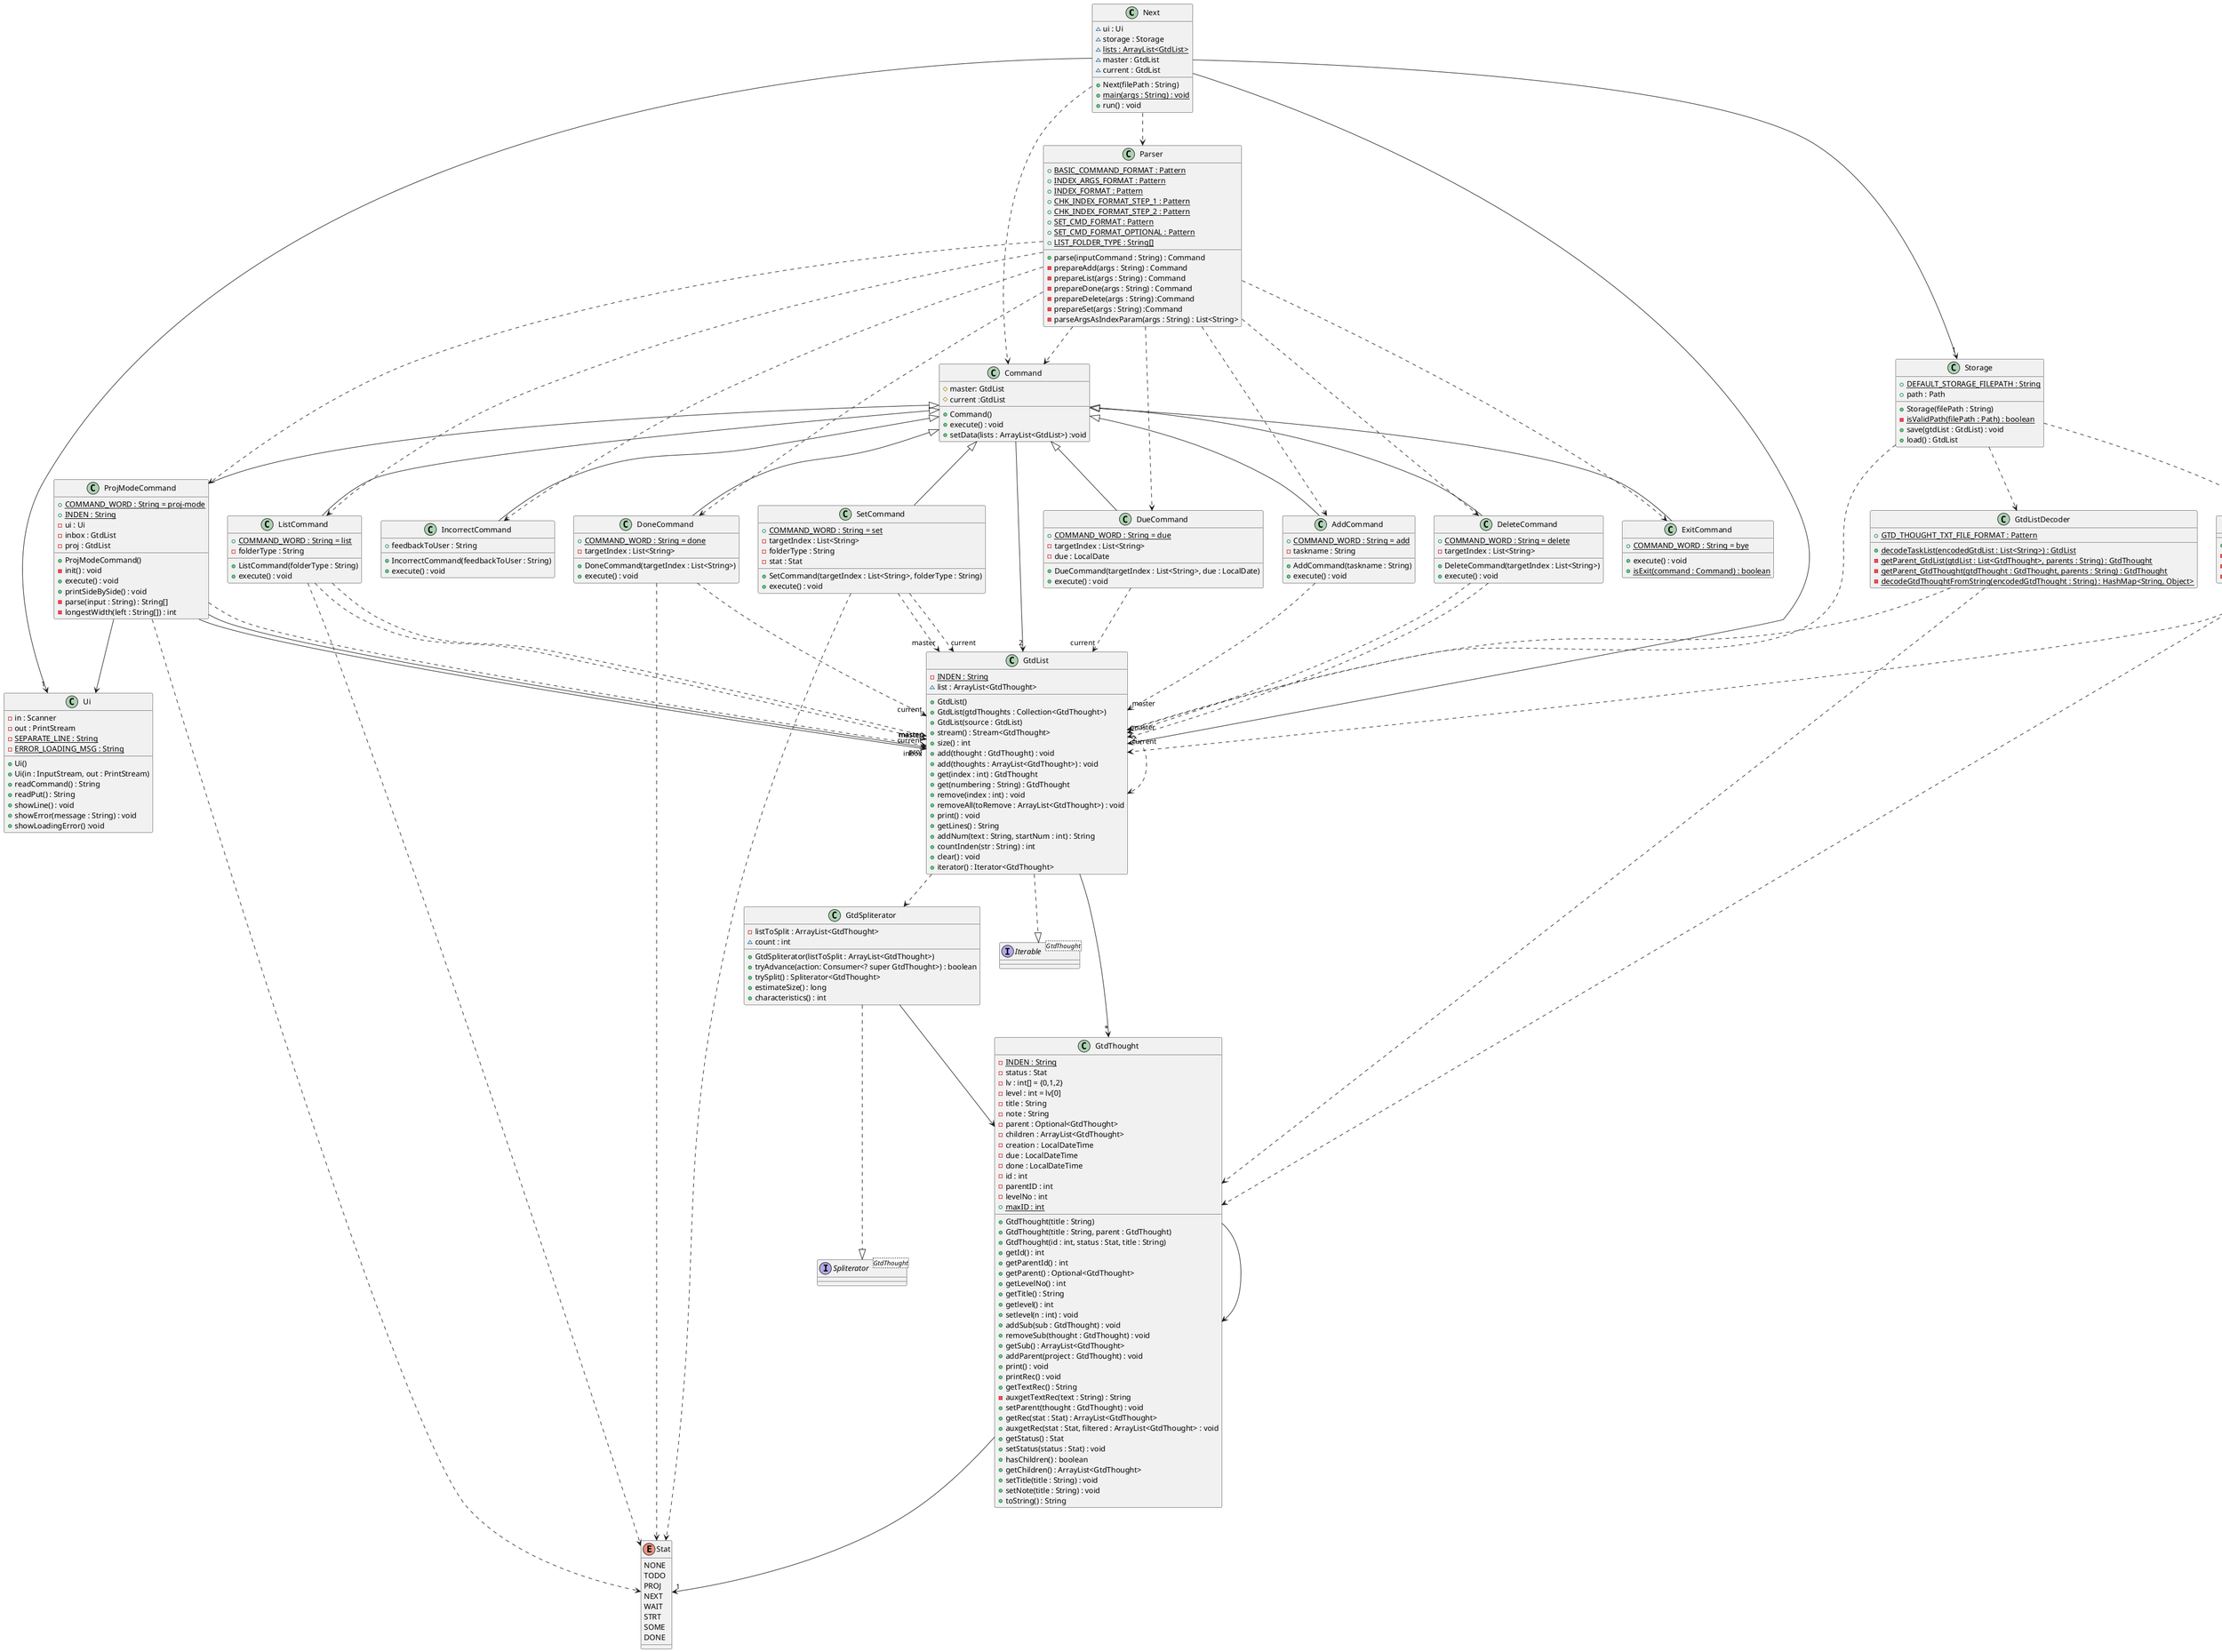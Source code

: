 @startuml

class Next {
    ~ui : Ui
    ~storage : Storage
    ~{static} lists : ArrayList<GtdList>
    ~master : GtdList
    ~current : GtdList

    +Next(filePath : String)
    +{static} main(args : String) : void
    +run() : void
}
class Storage {
    +{static} DEFAULT_STORAGE_FILEPATH : String
    +path : Path

    +Storage(filePath : String)
    -{static} isValidPath(filePath : Path) : boolean
    +save(gtdList : GtdList) : void
    +load() : GtdList
}
class Ui {
    -in : Scanner
    -out : PrintStream
    -{static} SEPARATE_LINE : String
    -{static} ERROR_LOADING_MSG : String

    +Ui()
    +Ui(in : InputStream, out : PrintStream)
    +readCommand() : String
    +readPut() : String
    +showLine() : void
    +showError(message : String) : void
    +showLoadingError() :void
}

class Parser {
    +{static} BASIC_COMMAND_FORMAT : Pattern
    +{static} INDEX_ARGS_FORMAT : Pattern
    +{static} INDEX_FORMAT : Pattern
    +{static} CHK_INDEX_FORMAT_STEP_1 : Pattern
    +{static} CHK_INDEX_FORMAT_STEP_2 : Pattern
    +{static} SET_CMD_FORMAT : Pattern
    +{static} SET_CMD_FORMAT_OPTIONAL : Pattern
    +{static} LIST_FOLDER_TYPE : String[]

    +parse(inputCommand : String) : Command
    -prepareAdd(args : String) : Command
    -prepareList(args : String) : Command
    -prepareDone(args : String) : Command
    -prepareDelete(args : String) :Command
    -prepareSet(args : String) :Command
    -parseArgsAsIndexParam(args : String) : List<String>
}
class Command {
    #master: GtdList
    #current :GtdList

    +Command()
    +execute() : void
    +setData(lists : ArrayList<GtdList>) :void
}
class AddCommand {
    +{static} COMMAND_WORD : String = add
    -taskname : String

    +AddCommand(taskname : String)
    +execute() : void
}
class DeleteCommand {
    +{static} COMMAND_WORD : String = delete
    -targetIndex : List<String>

    +DeleteCommand(targetIndex : List<String>)
    +execute() : void
}
class DoneCommand {
     +{static} COMMAND_WORD : String = done
     -targetIndex : List<String>

     +DoneCommand(targetIndex : List<String>)
     +execute() : void
}
class ExitCommand {
     +{static} COMMAND_WORD : String = bye

     +execute() : void
     +{static} isExit(command : Command) : boolean
}
class IncorrectCommand {
    +feedbackToUser : String

    +IncorrectCommand(feedbackToUser : String)
    +execute() : void
}
class ListCommand {
    +{static} COMMAND_WORD : String = list
    -folderType : String

    +ListCommand(folderType : String)
    +execute() : void
}
class ProjModeCommand {
    +{static} COMMAND_WORD : String = proj-mode
    +{static} INDEN : String
    -ui : Ui
    -inbox : GtdList
    -proj : GtdList

    +ProjModeCommand()
    -init() : void
    +execute() : void
    +printSideBySide() : void
    -parse(input : String) : String[]
    -longestWidth(left : String[]) : int
}
class SetCommand {
    +{static} COMMAND_WORD : String = set
    -targetIndex : List<String>
    -folderType : String
    -stat : Stat

    +SetCommand(targetIndex : List<String>, folderType : String)
    +execute() : void
}
class DueCommand {
     +{static} COMMAND_WORD : String = due
     -targetIndex : List<String>
     -due : LocalDate

     +DueCommand(targetIndex : List<String>, due : LocalDate)
     +execute() : void
}

class GtdListDecoder {
    +{static} GTD_THOUGHT_TXT_FILE_FORMAT : Pattern

    +{static} decodeTaskList(encodedGtdList : List<String>) : GtdList
    -{static} getParent_GtdList(gtdList : List<GtdThought>, parents : String) : GtdThought
    -{static} getParent_GtdThought(gtdThought : GtdThought, parents : String) : GtdThought
    -{static} decodeGtdThoughtFromString(encodedGtdThought : String) : HashMap<String, Object>
}
class GtdListEncoder {
    +{static} encodeGtdList(toSave : GtdList) : List<String>
    -{static} encodeGtdThought(toSave : GtdThought) : List<String>
    -{static} getParents(gtdThought : GtdThought) : String
    -{static} encodeGtdThoughtToString(gtdThought : GtdThought) : String
}

GtdListDecoder ..> GtdList
GtdListEncoder ..> GtdList
GtdListDecoder ..> GtdThought
GtdListEncoder ..> GtdThought
Storage ..> GtdListEncoder
Storage ..> GtdListDecoder
Storage ..> GtdList

class GtdList {
    -{static} INDEN : String
    ~list : ArrayList<GtdThought>

    +GtdList()
    +GtdList(gtdThoughts : Collection<GtdThought>)
    +GtdList(source : GtdList)
    +stream() : Stream<GtdThought>
    +size() : int
    +add(thought : GtdThought) : void
    +add(thoughts : ArrayList<GtdThought>) : void
    +get(index : int) : GtdThought
    +get(numbering : String) : GtdThought
    +remove(index : int) : void
    +removeAll(toRemove : ArrayList<GtdThought>) : void
    +print() : void
    +getLines() : String
    +addNum(text : String, startNum : int) : String
    +countInden(str : String) : int
    +clear() : void
    +iterator() : Iterator<GtdThought>
}
interface Iterable<GtdThought>
GtdList ..|> Iterable
GtdList --> "*" GtdThought
GtdList ..> GtdList

class GtdThought {
    -{static} INDEN : String
    -status : Stat
    -lv : int[] = {0,1,2}
    -level : int = lv[0]
    -title : String
    -note : String
    -parent : Optional<GtdThought>
    -children : ArrayList<GtdThought>
    -creation : LocalDateTime
    -due : LocalDateTime
    -done : LocalDateTime
    -id : int
    -parentID : int
    -levelNo : int
    +{static} maxID : int

    +GtdThought(title : String)
    +GtdThought(title : String, parent : GtdThought)
    +GtdThought(id : int, status : Stat, title : String)
    +getId() : int
    +getParentId() : int
    +getParent() : Optional<GtdThought>
    +getLevelNo() : int
    +getTitle() : String
    +getlevel() : int
    +setlevel(n : int) : void
    +addSub(sub : GtdThought) : void
    +removeSub(thought : GtdThought) : void
    +getSub() : ArrayList<GtdThought>
    +addParent(project : GtdThought) : void
    +print() : void
    +printRec() : void
    +getTextRec() : String
    -auxgetTextRec(text : String) : String
    +setParent(thought : GtdThought) : void
    +getRec(stat : Stat) : ArrayList<GtdThought>
    +auxgetRec(stat : Stat, filtered : ArrayList<GtdThought> : void
    +getStatus() : Stat
    +setStatus(status : Stat) : void
    +hasChildren() : boolean
    +getChildren() : ArrayList<GtdThought>
    +setTitle(title : String) : void
    +setNote(title : String) : void
    +toString() : String
}
GtdThought --> GtdThought
GtdThought --> "1" Stat

class GtdSpliterator{
    -listToSplit : ArrayList<GtdThought>
    ~count : int

    +GtdSpliterator(listToSplit : ArrayList<GtdThought>)
    +tryAdvance(action: Consumer<? super GtdThought>) : boolean
    +trySplit() : Spliterator<GtdThought>
    +estimateSize() : long
    +characteristics() : int
}
interface Spliterator<GtdThought>

GtdSpliterator ..|> Spliterator
GtdSpliterator --> GtdThought
GtdList ..> GtdSpliterator
enum Stat{
    NONE
    TODO
    PROJ
    NEXT
    WAIT
    STRT
    SOME
    DONE
}

Next --> "1" Ui
Next --> "1" Storage
Next --> "2" GtdList
Next ..> Command
Next ..> Parser

Command --> "2" GtdList

AddCommand ..> "master" GtdList
'AddCommand ..> GtdThought

DeleteCommand ..> "master" GtdList
DeleteCommand ..> "current" GtdList
'DeleteCommand ..> GtdThought

DoneCommand ..> "current" GtdList
'DoneCommand ..> GtdThought
DoneCommand ..> Stat

ListCommand ..> Stat
ListCommand ..> "master" GtdList
ListCommand ..> "current" GtdList

ProjModeCommand --> "inbox" GtdList
ProjModeCommand --> "proj" GtdList
ProjModeCommand ..> "master" GtdList
ProjModeCommand --> Ui
'ProjModeCommand ..> GtdThought
ProjModeCommand ..> Stat

SetCommand ..> Stat
SetCommand ..> "master" GtdList
SetCommand ..> "current" GtdList
'SetCommand ..> GtdThought

DueCommand ..> "current" GtdList

Parser ..> Command
Parser ..> AddCommand
Parser ..> DeleteCommand
Parser ..> DoneCommand
Parser ..> ListCommand
Parser ..> ProjModeCommand
Parser ..> ExitCommand
Parser ..> IncorrectCommand
Parser ..> DueCommand

Command <|-- AddCommand
Command <|-- DeleteCommand
Command <|-- DoneCommand
Command <|-- ListCommand
Command <|-- ProjModeCommand
Command <|-- SetCommand
Command <|-- ExitCommand
Command <|-- IncorrectCommand
Command <|-- DueCommand





@enduml